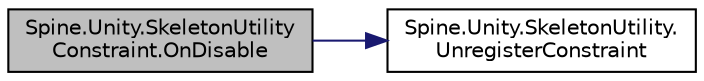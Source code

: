 digraph "Spine.Unity.SkeletonUtilityConstraint.OnDisable"
{
 // LATEX_PDF_SIZE
  edge [fontname="Helvetica",fontsize="10",labelfontname="Helvetica",labelfontsize="10"];
  node [fontname="Helvetica",fontsize="10",shape=record];
  rankdir="LR";
  Node1 [label="Spine.Unity.SkeletonUtility\lConstraint.OnDisable",height=0.2,width=0.4,color="black", fillcolor="grey75", style="filled", fontcolor="black",tooltip=" "];
  Node1 -> Node2 [color="midnightblue",fontsize="10",style="solid"];
  Node2 [label="Spine.Unity.SkeletonUtility.\lUnregisterConstraint",height=0.2,width=0.4,color="black", fillcolor="white", style="filled",URL="$class_spine_1_1_unity_1_1_skeleton_utility.html#ac55f7be5cc43dcbeebf80284140b5cd9",tooltip=" "];
}
